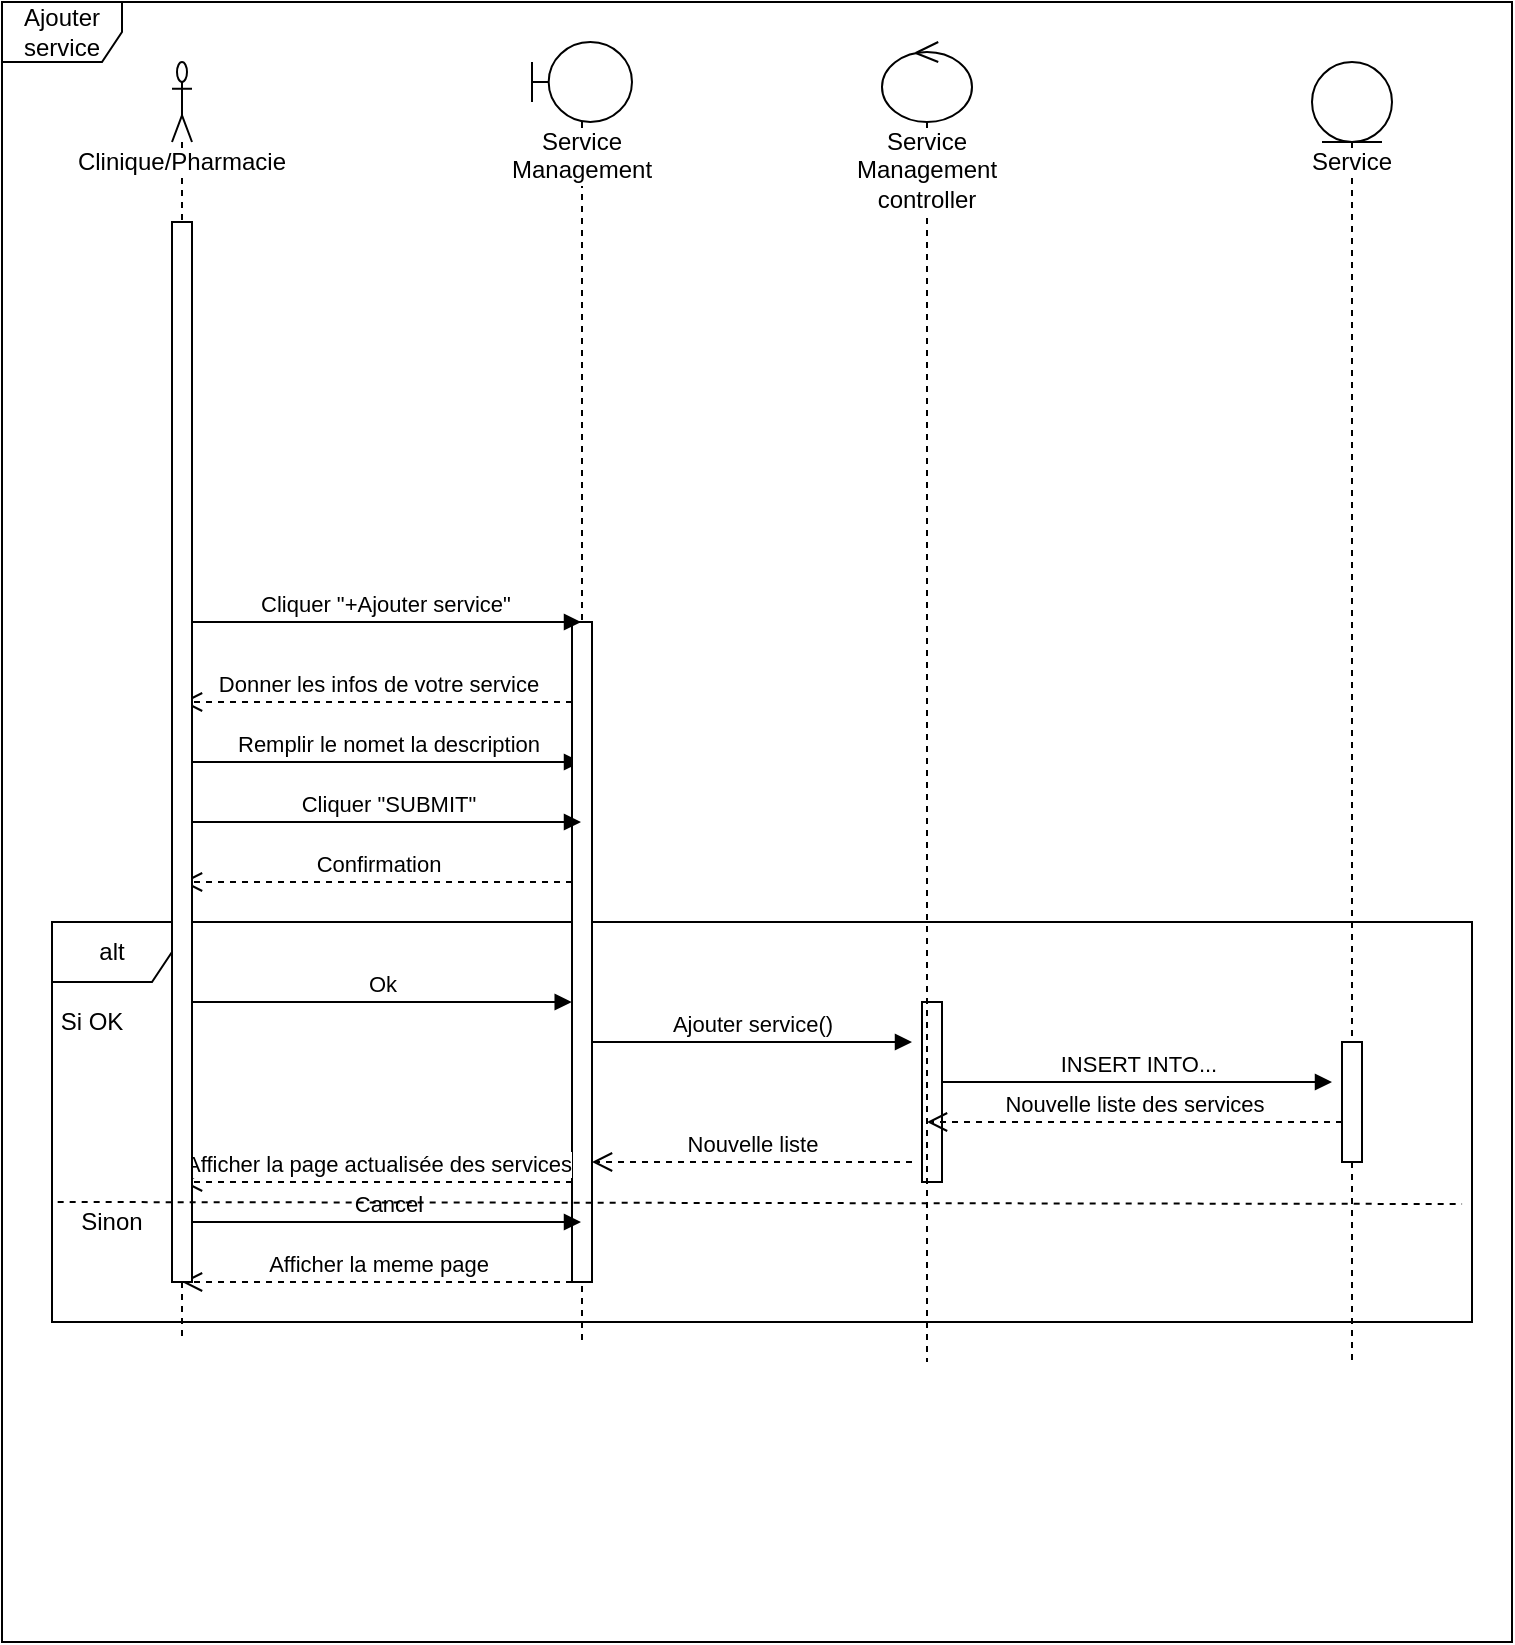 <mxfile version="10.5.4" type="device"><diagram id="chPoz5LdmpBUyQcO5zTx" name="Page-1"><mxGraphModel dx="840" dy="506" grid="1" gridSize="10" guides="1" tooltips="1" connect="1" arrows="1" fold="1" page="1" pageScale="1" pageWidth="850" pageHeight="1100" math="0" shadow="0"><root><mxCell id="0"/><mxCell id="1" parent="0"/><mxCell id="Qa2diMGNjKIznQ2B-pwa-15" value="Ajouter service" style="shape=umlFrame;whiteSpace=wrap;html=1;" parent="1" vertex="1"><mxGeometry x="35" y="280" width="755" height="820" as="geometry"/></mxCell><mxCell id="Qa2diMGNjKIznQ2B-pwa-36" value="" style="html=1;points=[];perimeter=orthogonalPerimeter;" parent="1" vertex="1"><mxGeometry x="495" y="780" width="10" height="90" as="geometry"/></mxCell><mxCell id="Qa2diMGNjKIznQ2B-pwa-21" value="alt" style="shape=umlFrame;whiteSpace=wrap;html=1;" parent="1" vertex="1"><mxGeometry x="60" y="740" width="710" height="200" as="geometry"/></mxCell><mxCell id="2UEXE4apJw5BmhpLBmJW-9" value="Clinique/Pharmacie" style="shape=umlLifeline;participant=umlActor;perimeter=lifelinePerimeter;whiteSpace=wrap;html=1;container=1;collapsible=0;recursiveResize=0;verticalAlign=top;spacingTop=36;labelBackgroundColor=#ffffff;outlineConnect=0;" parent="1" vertex="1"><mxGeometry x="120" y="310" width="10" height="640" as="geometry"/></mxCell><mxCell id="Qa2diMGNjKIznQ2B-pwa-18" value="Remplir le nomet la description" style="html=1;verticalAlign=bottom;endArrow=block;" parent="2UEXE4apJw5BmhpLBmJW-9" target="2UEXE4apJw5BmhpLBmJW-8" edge="1"><mxGeometry width="80" relative="1" as="geometry"><mxPoint x="10" y="350" as="sourcePoint"/><mxPoint x="90" y="350" as="targetPoint"/></mxGeometry></mxCell><mxCell id="2UEXE4apJw5BmhpLBmJW-8" value="Service Management" style="shape=umlLifeline;participant=umlBoundary;perimeter=lifelinePerimeter;whiteSpace=wrap;html=1;container=1;collapsible=0;recursiveResize=0;verticalAlign=top;spacingTop=36;labelBackgroundColor=#ffffff;outlineConnect=0;" parent="1" vertex="1"><mxGeometry x="300" y="300" width="50" height="650" as="geometry"/></mxCell><mxCell id="Qa2diMGNjKIznQ2B-pwa-35" value="" style="html=1;points=[];perimeter=orthogonalPerimeter;" parent="2UEXE4apJw5BmhpLBmJW-8" vertex="1"><mxGeometry x="20" y="290" width="10" height="330" as="geometry"/></mxCell><mxCell id="2UEXE4apJw5BmhpLBmJW-10" value="Service&lt;br&gt;Management controller" style="shape=umlLifeline;participant=umlControl;perimeter=lifelinePerimeter;whiteSpace=wrap;html=1;container=1;collapsible=0;recursiveResize=0;verticalAlign=top;spacingTop=36;labelBackgroundColor=#ffffff;outlineConnect=0;" parent="1" vertex="1"><mxGeometry x="475" y="300" width="45" height="660" as="geometry"/></mxCell><mxCell id="2UEXE4apJw5BmhpLBmJW-11" value="Service" style="shape=umlLifeline;participant=umlEntity;perimeter=lifelinePerimeter;whiteSpace=wrap;html=1;container=1;collapsible=0;recursiveResize=0;verticalAlign=top;spacingTop=36;labelBackgroundColor=#ffffff;outlineConnect=0;" parent="1" vertex="1"><mxGeometry x="690" y="310" width="40" height="650" as="geometry"/></mxCell><mxCell id="Qa2diMGNjKIznQ2B-pwa-16" value="Cliquer &quot;+Ajouter service&quot;&amp;nbsp;" style="html=1;verticalAlign=bottom;endArrow=block;" parent="1" target="2UEXE4apJw5BmhpLBmJW-8" edge="1"><mxGeometry width="80" relative="1" as="geometry"><mxPoint x="130" y="590" as="sourcePoint"/><mxPoint x="210" y="590" as="targetPoint"/></mxGeometry></mxCell><mxCell id="Qa2diMGNjKIznQ2B-pwa-17" value="Donner les infos de votre service" style="html=1;verticalAlign=bottom;endArrow=open;dashed=1;endSize=8;" parent="1" target="2UEXE4apJw5BmhpLBmJW-9" edge="1"><mxGeometry relative="1" as="geometry"><mxPoint x="320" y="630" as="sourcePoint"/><mxPoint x="240" y="630" as="targetPoint"/></mxGeometry></mxCell><mxCell id="Qa2diMGNjKIznQ2B-pwa-19" value="Cliquer &quot;SUBMIT&quot;" style="html=1;verticalAlign=bottom;endArrow=block;" parent="1" target="2UEXE4apJw5BmhpLBmJW-8" edge="1"><mxGeometry width="80" relative="1" as="geometry"><mxPoint x="130" y="690" as="sourcePoint"/><mxPoint x="210" y="690" as="targetPoint"/></mxGeometry></mxCell><mxCell id="Qa2diMGNjKIznQ2B-pwa-20" value="Confirmation" style="html=1;verticalAlign=bottom;endArrow=open;dashed=1;endSize=8;" parent="1" target="2UEXE4apJw5BmhpLBmJW-9" edge="1"><mxGeometry relative="1" as="geometry"><mxPoint x="320" y="720" as="sourcePoint"/><mxPoint x="240" y="720" as="targetPoint"/></mxGeometry></mxCell><mxCell id="Qa2diMGNjKIznQ2B-pwa-22" value="Ok" style="html=1;verticalAlign=bottom;endArrow=block;entryX=0.366;entryY=0.2;entryDx=0;entryDy=0;entryPerimeter=0;" parent="1" target="Qa2diMGNjKIznQ2B-pwa-21" edge="1"><mxGeometry width="80" relative="1" as="geometry"><mxPoint x="130" y="780" as="sourcePoint"/><mxPoint x="210" y="780" as="targetPoint"/></mxGeometry></mxCell><mxCell id="Qa2diMGNjKIznQ2B-pwa-23" value="Ajouter service()" style="html=1;verticalAlign=bottom;endArrow=block;" parent="1" edge="1"><mxGeometry width="80" relative="1" as="geometry"><mxPoint x="330" y="800" as="sourcePoint"/><mxPoint x="490" y="800" as="targetPoint"/></mxGeometry></mxCell><mxCell id="Qa2diMGNjKIznQ2B-pwa-24" value="INSERT INTO..." style="html=1;verticalAlign=bottom;endArrow=block;" parent="1" source="Qa2diMGNjKIznQ2B-pwa-36" edge="1"><mxGeometry width="80" relative="1" as="geometry"><mxPoint x="500" y="820" as="sourcePoint"/><mxPoint x="700" y="820" as="targetPoint"/></mxGeometry></mxCell><mxCell id="Qa2diMGNjKIznQ2B-pwa-25" value="Nouvelle liste des services" style="html=1;verticalAlign=bottom;endArrow=open;dashed=1;endSize=8;" parent="1" source="Qa2diMGNjKIznQ2B-pwa-37" target="2UEXE4apJw5BmhpLBmJW-10" edge="1"><mxGeometry relative="1" as="geometry"><mxPoint x="700" y="850" as="sourcePoint"/><mxPoint x="630" y="850" as="targetPoint"/><Array as="points"><mxPoint x="600" y="840"/></Array></mxGeometry></mxCell><mxCell id="Qa2diMGNjKIznQ2B-pwa-26" value="Nouvelle liste" style="html=1;verticalAlign=bottom;endArrow=open;dashed=1;endSize=8;" parent="1" edge="1"><mxGeometry relative="1" as="geometry"><mxPoint x="490" y="860" as="sourcePoint"/><mxPoint x="330" y="860" as="targetPoint"/></mxGeometry></mxCell><mxCell id="Qa2diMGNjKIznQ2B-pwa-28" value="Afficher la page actualisée des services" style="html=1;verticalAlign=bottom;endArrow=open;dashed=1;endSize=8;" parent="1" target="2UEXE4apJw5BmhpLBmJW-9" edge="1"><mxGeometry relative="1" as="geometry"><mxPoint x="320" y="870" as="sourcePoint"/><mxPoint x="240" y="870" as="targetPoint"/></mxGeometry></mxCell><mxCell id="Qa2diMGNjKIznQ2B-pwa-29" value="Si OK" style="text;html=1;strokeColor=none;fillColor=none;align=center;verticalAlign=middle;whiteSpace=wrap;rounded=0;" parent="1" vertex="1"><mxGeometry x="60" y="780" width="40" height="20" as="geometry"/></mxCell><mxCell id="Qa2diMGNjKIznQ2B-pwa-30" value="Sinon" style="text;html=1;strokeColor=none;fillColor=none;align=center;verticalAlign=middle;whiteSpace=wrap;rounded=0;" parent="1" vertex="1"><mxGeometry x="70" y="880" width="40" height="20" as="geometry"/></mxCell><mxCell id="Qa2diMGNjKIznQ2B-pwa-32" value="Cancel" style="html=1;verticalAlign=bottom;endArrow=block;" parent="1" target="2UEXE4apJw5BmhpLBmJW-8" edge="1"><mxGeometry width="80" relative="1" as="geometry"><mxPoint x="130" y="890" as="sourcePoint"/><mxPoint x="210" y="890" as="targetPoint"/></mxGeometry></mxCell><mxCell id="Qa2diMGNjKIznQ2B-pwa-33" value="Afficher la meme page" style="html=1;verticalAlign=bottom;endArrow=open;dashed=1;endSize=8;" parent="1" target="2UEXE4apJw5BmhpLBmJW-9" edge="1"><mxGeometry relative="1" as="geometry"><mxPoint x="320" y="920" as="sourcePoint"/><mxPoint x="240" y="920" as="targetPoint"/></mxGeometry></mxCell><mxCell id="Qa2diMGNjKIznQ2B-pwa-34" value="" style="html=1;points=[];perimeter=orthogonalPerimeter;" parent="1" vertex="1"><mxGeometry x="120" y="390" width="10" height="530" as="geometry"/></mxCell><mxCell id="Qa2diMGNjKIznQ2B-pwa-37" value="" style="html=1;points=[];perimeter=orthogonalPerimeter;" parent="1" vertex="1"><mxGeometry x="705" y="800" width="10" height="60" as="geometry"/></mxCell><mxCell id="Qa2diMGNjKIznQ2B-pwa-39" value="" style="endArrow=none;dashed=1;html=1;exitX=0.004;exitY=0.7;exitDx=0;exitDy=0;exitPerimeter=0;entryX=0.993;entryY=0.705;entryDx=0;entryDy=0;entryPerimeter=0;" parent="1" source="Qa2diMGNjKIznQ2B-pwa-21" target="Qa2diMGNjKIznQ2B-pwa-21" edge="1"><mxGeometry width="50" height="50" relative="1" as="geometry"><mxPoint x="80" y="880" as="sourcePoint"/><mxPoint x="130" y="830" as="targetPoint"/></mxGeometry></mxCell></root></mxGraphModel></diagram></mxfile>